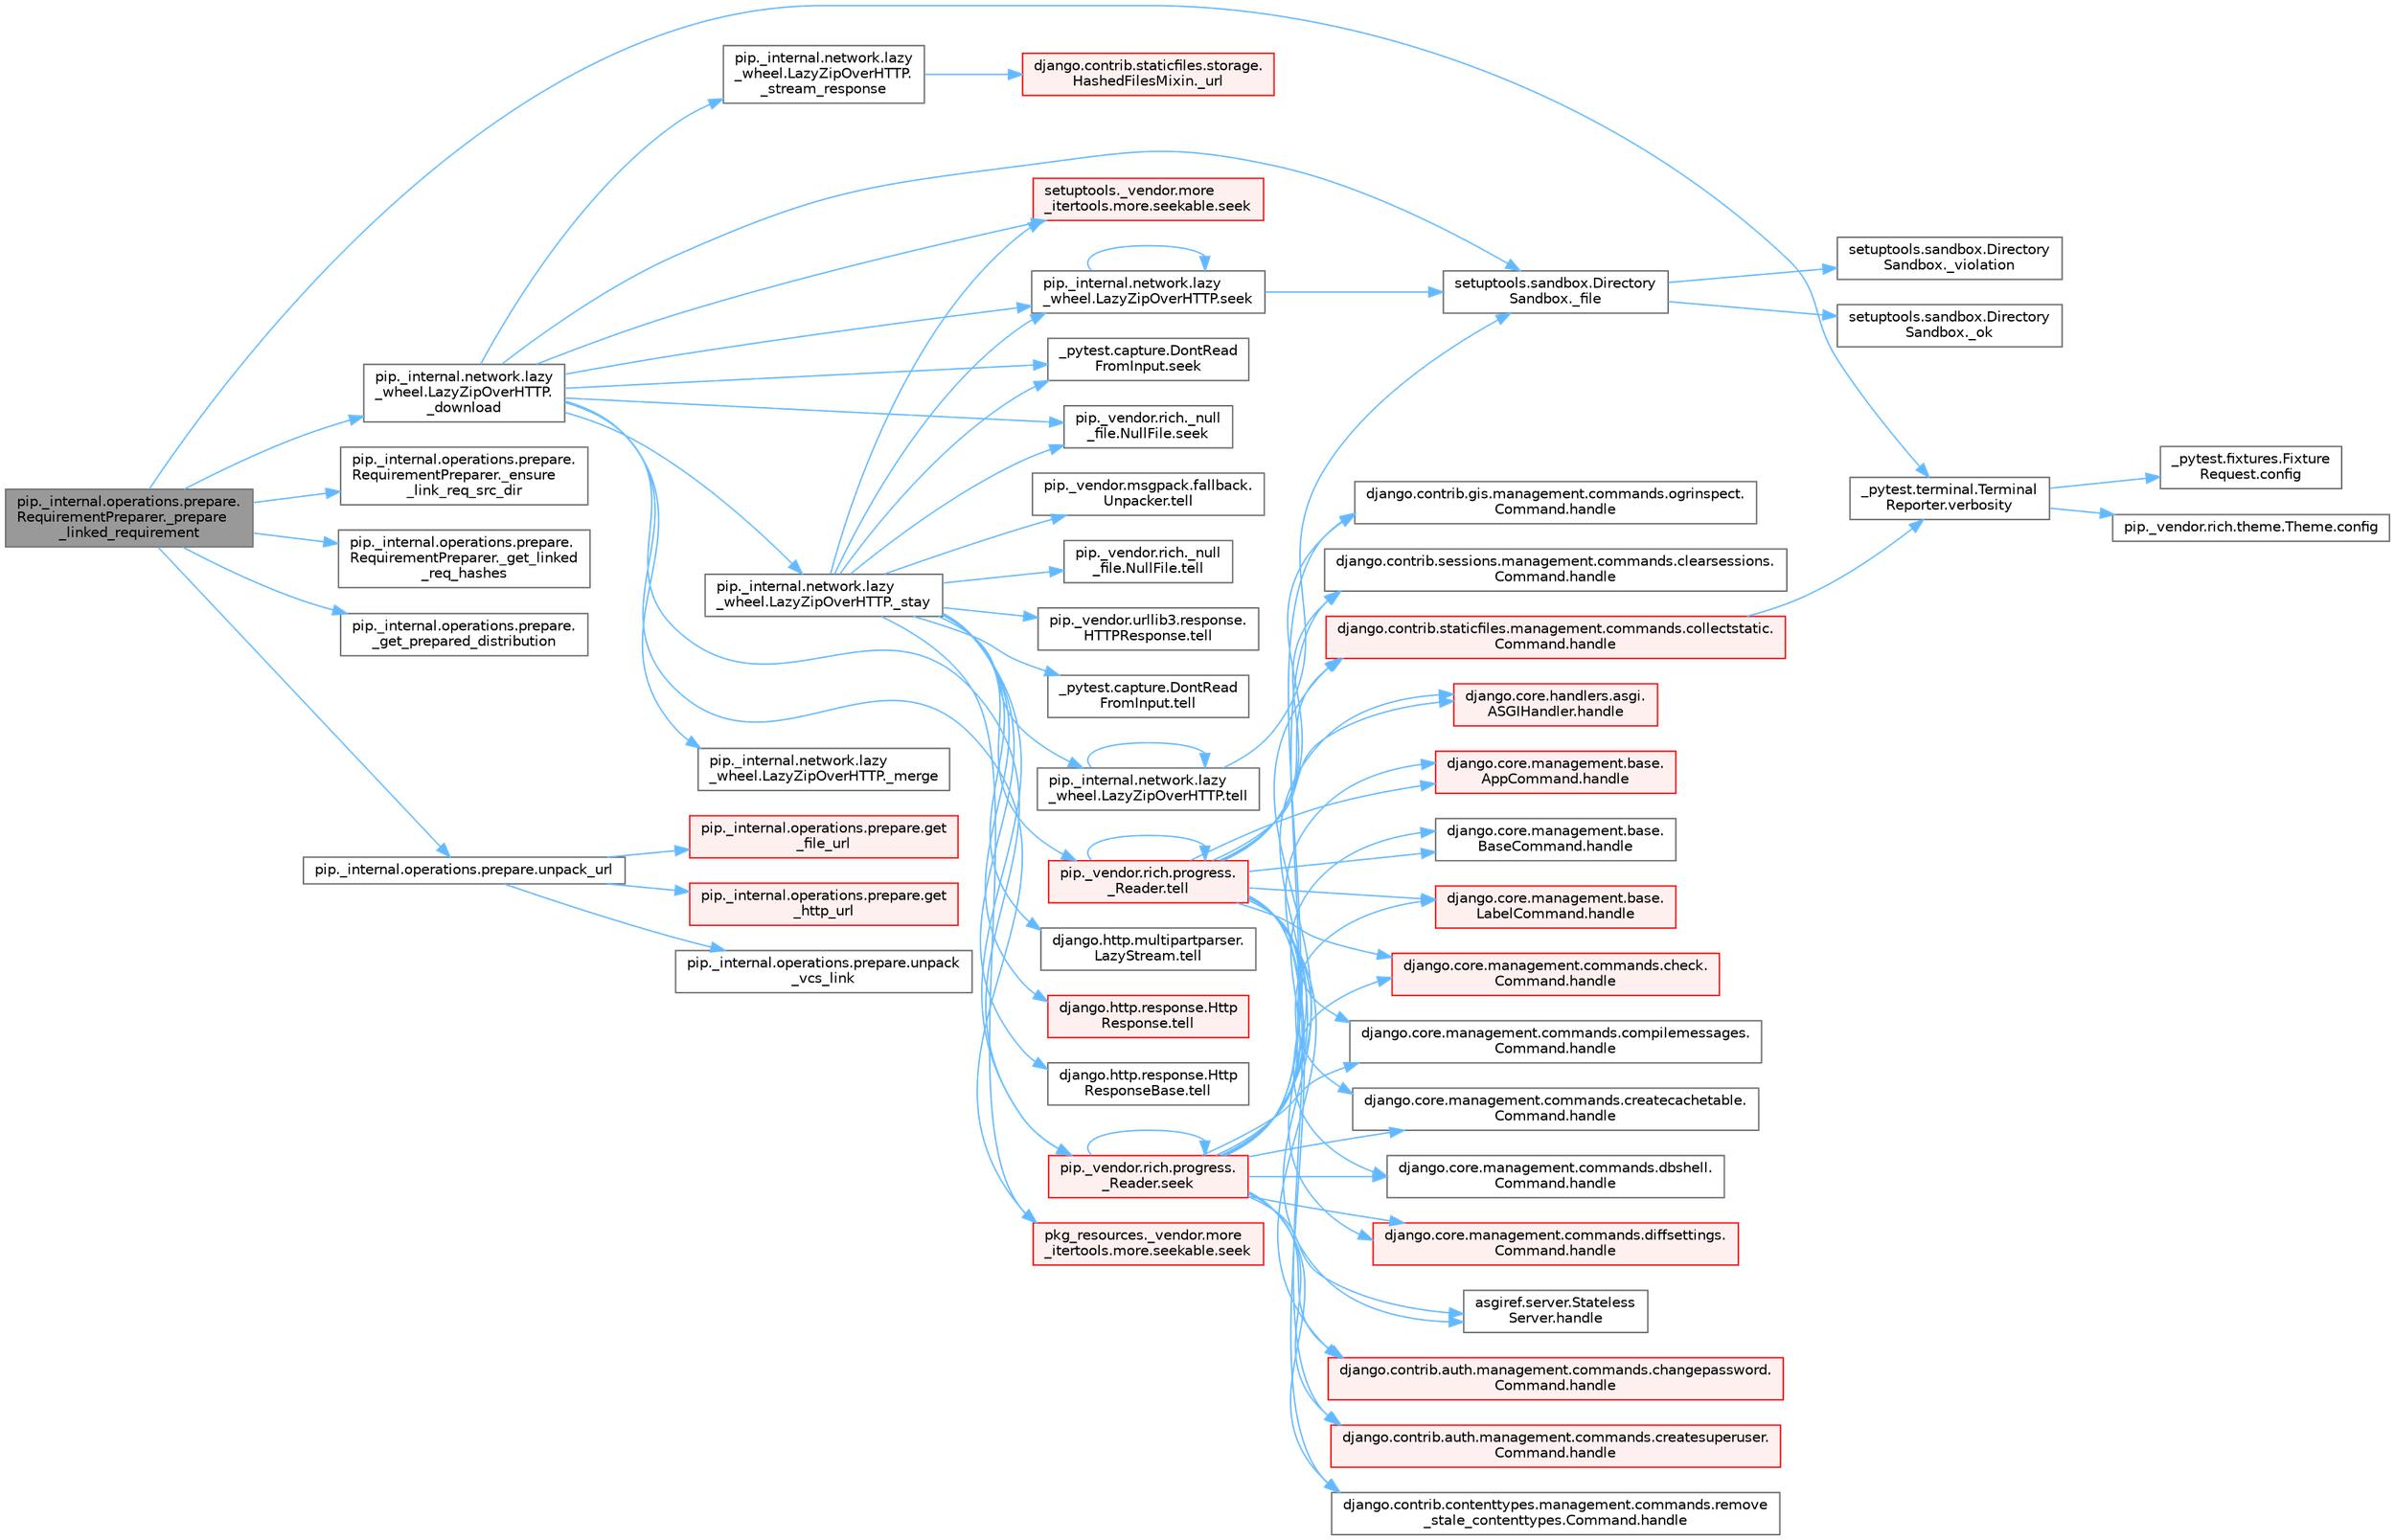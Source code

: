 digraph "pip._internal.operations.prepare.RequirementPreparer._prepare_linked_requirement"
{
 // LATEX_PDF_SIZE
  bgcolor="transparent";
  edge [fontname=Helvetica,fontsize=10,labelfontname=Helvetica,labelfontsize=10];
  node [fontname=Helvetica,fontsize=10,shape=box,height=0.2,width=0.4];
  rankdir="LR";
  Node1 [id="Node000001",label="pip._internal.operations.prepare.\lRequirementPreparer._prepare\l_linked_requirement",height=0.2,width=0.4,color="gray40", fillcolor="grey60", style="filled", fontcolor="black",tooltip=" "];
  Node1 -> Node2 [id="edge1_Node000001_Node000002",color="steelblue1",style="solid",tooltip=" "];
  Node2 [id="Node000002",label="pip._internal.network.lazy\l_wheel.LazyZipOverHTTP.\l_download",height=0.2,width=0.4,color="grey40", fillcolor="white", style="filled",URL="$classpip_1_1__internal_1_1network_1_1lazy__wheel_1_1_lazy_zip_over_h_t_t_p.html#ad2434541dbceb1d56f3982d08a80a3ad",tooltip=" "];
  Node2 -> Node3 [id="edge2_Node000002_Node000003",color="steelblue1",style="solid",tooltip=" "];
  Node3 [id="Node000003",label="setuptools.sandbox.Directory\lSandbox._file",height=0.2,width=0.4,color="grey40", fillcolor="white", style="filled",URL="$classsetuptools_1_1sandbox_1_1_directory_sandbox.html#acf799106ef73553cbfdf57cc16babd98",tooltip=" "];
  Node3 -> Node4 [id="edge3_Node000003_Node000004",color="steelblue1",style="solid",tooltip=" "];
  Node4 [id="Node000004",label="setuptools.sandbox.Directory\lSandbox._ok",height=0.2,width=0.4,color="grey40", fillcolor="white", style="filled",URL="$classsetuptools_1_1sandbox_1_1_directory_sandbox.html#abfdcff9b89e73dd53456f61f8e4faffe",tooltip=" "];
  Node3 -> Node5 [id="edge4_Node000003_Node000005",color="steelblue1",style="solid",tooltip=" "];
  Node5 [id="Node000005",label="setuptools.sandbox.Directory\lSandbox._violation",height=0.2,width=0.4,color="grey40", fillcolor="white", style="filled",URL="$classsetuptools_1_1sandbox_1_1_directory_sandbox.html#a8c89d3b8ec435167b115d5baa50e244f",tooltip=" "];
  Node2 -> Node6 [id="edge5_Node000002_Node000006",color="steelblue1",style="solid",tooltip=" "];
  Node6 [id="Node000006",label="pip._internal.network.lazy\l_wheel.LazyZipOverHTTP._merge",height=0.2,width=0.4,color="grey40", fillcolor="white", style="filled",URL="$classpip_1_1__internal_1_1network_1_1lazy__wheel_1_1_lazy_zip_over_h_t_t_p.html#a6288904450caaae6fc0886538c51aa45",tooltip=" "];
  Node2 -> Node7 [id="edge6_Node000002_Node000007",color="steelblue1",style="solid",tooltip=" "];
  Node7 [id="Node000007",label="pip._internal.network.lazy\l_wheel.LazyZipOverHTTP._stay",height=0.2,width=0.4,color="grey40", fillcolor="white", style="filled",URL="$classpip_1_1__internal_1_1network_1_1lazy__wheel_1_1_lazy_zip_over_h_t_t_p.html#a757f463c119369d7ac94764fa5d8b053",tooltip=" "];
  Node7 -> Node8 [id="edge7_Node000007_Node000008",color="steelblue1",style="solid",tooltip=" "];
  Node8 [id="Node000008",label="_pytest.capture.DontRead\lFromInput.seek",height=0.2,width=0.4,color="grey40", fillcolor="white", style="filled",URL="$class__pytest_1_1capture_1_1_dont_read_from_input.html#ad64c2c2ee226dfd47d613334303ea339",tooltip=" "];
  Node7 -> Node9 [id="edge8_Node000007_Node000009",color="steelblue1",style="solid",tooltip=" "];
  Node9 [id="Node000009",label="pip._internal.network.lazy\l_wheel.LazyZipOverHTTP.seek",height=0.2,width=0.4,color="grey40", fillcolor="white", style="filled",URL="$classpip_1_1__internal_1_1network_1_1lazy__wheel_1_1_lazy_zip_over_h_t_t_p.html#ada98bb65dd121f36ea9da51a44a9e22f",tooltip=" "];
  Node9 -> Node3 [id="edge9_Node000009_Node000003",color="steelblue1",style="solid",tooltip=" "];
  Node9 -> Node9 [id="edge10_Node000009_Node000009",color="steelblue1",style="solid",tooltip=" "];
  Node7 -> Node10 [id="edge11_Node000007_Node000010",color="steelblue1",style="solid",tooltip=" "];
  Node10 [id="Node000010",label="pip._vendor.rich._null\l_file.NullFile.seek",height=0.2,width=0.4,color="grey40", fillcolor="white", style="filled",URL="$classpip_1_1__vendor_1_1rich_1_1__null__file_1_1_null_file.html#aba95a7be77f8ed1d9abc7643996bf6b0",tooltip=" "];
  Node7 -> Node11 [id="edge12_Node000007_Node000011",color="steelblue1",style="solid",tooltip=" "];
  Node11 [id="Node000011",label="pip._vendor.rich.progress.\l_Reader.seek",height=0.2,width=0.4,color="red", fillcolor="#FFF0F0", style="filled",URL="$classpip_1_1__vendor_1_1rich_1_1progress_1_1___reader.html#a8577bcef22b050ec6d7b7cb2ce1b9053",tooltip=" "];
  Node11 -> Node12 [id="edge13_Node000011_Node000012",color="steelblue1",style="solid",tooltip=" "];
  Node12 [id="Node000012",label="asgiref.server.Stateless\lServer.handle",height=0.2,width=0.4,color="grey40", fillcolor="white", style="filled",URL="$classasgiref_1_1server_1_1_stateless_server.html#a35cf023938b43f40945fa4c4072ffbc1",tooltip=" "];
  Node11 -> Node13 [id="edge14_Node000011_Node000013",color="steelblue1",style="solid",tooltip=" "];
  Node13 [id="Node000013",label="django.contrib.auth.management.commands.changepassword.\lCommand.handle",height=0.2,width=0.4,color="red", fillcolor="#FFF0F0", style="filled",URL="$classdjango_1_1contrib_1_1auth_1_1management_1_1commands_1_1changepassword_1_1_command.html#a8967db67e9ba34055e8053ad062d9006",tooltip=" "];
  Node11 -> Node15 [id="edge15_Node000011_Node000015",color="steelblue1",style="solid",tooltip=" "];
  Node15 [id="Node000015",label="django.contrib.auth.management.commands.createsuperuser.\lCommand.handle",height=0.2,width=0.4,color="red", fillcolor="#FFF0F0", style="filled",URL="$classdjango_1_1contrib_1_1auth_1_1management_1_1commands_1_1createsuperuser_1_1_command.html#acc63f22a8181da25db0750a091470287",tooltip=" "];
  Node11 -> Node19 [id="edge16_Node000011_Node000019",color="steelblue1",style="solid",tooltip=" "];
  Node19 [id="Node000019",label="django.contrib.contenttypes.management.commands.remove\l_stale_contenttypes.Command.handle",height=0.2,width=0.4,color="grey40", fillcolor="white", style="filled",URL="$classdjango_1_1contrib_1_1contenttypes_1_1management_1_1commands_1_1remove__stale__contenttypes_1_1_command.html#a4877da71ed28ae791e138ba2fbf1dffe",tooltip=" "];
  Node11 -> Node20 [id="edge17_Node000011_Node000020",color="steelblue1",style="solid",tooltip=" "];
  Node20 [id="Node000020",label="django.contrib.gis.management.commands.ogrinspect.\lCommand.handle",height=0.2,width=0.4,color="grey40", fillcolor="white", style="filled",URL="$classdjango_1_1contrib_1_1gis_1_1management_1_1commands_1_1ogrinspect_1_1_command.html#ae6396324a38c7fcad96d9521034036b7",tooltip=" "];
  Node11 -> Node21 [id="edge18_Node000011_Node000021",color="steelblue1",style="solid",tooltip=" "];
  Node21 [id="Node000021",label="django.contrib.sessions.management.commands.clearsessions.\lCommand.handle",height=0.2,width=0.4,color="grey40", fillcolor="white", style="filled",URL="$classdjango_1_1contrib_1_1sessions_1_1management_1_1commands_1_1clearsessions_1_1_command.html#a729564a5d4b467fcc23bc0f9a4fa07c8",tooltip=" "];
  Node11 -> Node22 [id="edge19_Node000011_Node000022",color="steelblue1",style="solid",tooltip=" "];
  Node22 [id="Node000022",label="django.contrib.staticfiles.management.commands.collectstatic.\lCommand.handle",height=0.2,width=0.4,color="red", fillcolor="#FFF0F0", style="filled",URL="$classdjango_1_1contrib_1_1staticfiles_1_1management_1_1commands_1_1collectstatic_1_1_command.html#a77042fe151f5e5c26990bdd187c9f21e",tooltip=" "];
  Node22 -> Node1077 [id="edge20_Node000022_Node001077",color="steelblue1",style="solid",tooltip=" "];
  Node1077 [id="Node001077",label="_pytest.terminal.Terminal\lReporter.verbosity",height=0.2,width=0.4,color="grey40", fillcolor="white", style="filled",URL="$class__pytest_1_1terminal_1_1_terminal_reporter.html#a620047ffec9ba4f5cca84af25b3adbcf",tooltip=" "];
  Node1077 -> Node116 [id="edge21_Node001077_Node000116",color="steelblue1",style="solid",tooltip=" "];
  Node116 [id="Node000116",label="_pytest.fixtures.Fixture\lRequest.config",height=0.2,width=0.4,color="grey40", fillcolor="white", style="filled",URL="$class__pytest_1_1fixtures_1_1_fixture_request.html#a9ed7b83923283e6cc50ae1c56f68b36d",tooltip=" "];
  Node1077 -> Node117 [id="edge22_Node001077_Node000117",color="steelblue1",style="solid",tooltip=" "];
  Node117 [id="Node000117",label="pip._vendor.rich.theme.Theme.config",height=0.2,width=0.4,color="grey40", fillcolor="white", style="filled",URL="$classpip_1_1__vendor_1_1rich_1_1theme_1_1_theme.html#a66944133178df92a2cc2793b6053a2ea",tooltip=" "];
  Node11 -> Node716 [id="edge23_Node000011_Node000716",color="steelblue1",style="solid",tooltip=" "];
  Node716 [id="Node000716",label="django.core.handlers.asgi.\lASGIHandler.handle",height=0.2,width=0.4,color="red", fillcolor="#FFF0F0", style="filled",URL="$classdjango_1_1core_1_1handlers_1_1asgi_1_1_a_s_g_i_handler.html#ab8bd4217b27960d333b61f7311b7f8ee",tooltip=" "];
  Node11 -> Node726 [id="edge24_Node000011_Node000726",color="steelblue1",style="solid",tooltip=" "];
  Node726 [id="Node000726",label="django.core.management.base.\lAppCommand.handle",height=0.2,width=0.4,color="red", fillcolor="#FFF0F0", style="filled",URL="$classdjango_1_1core_1_1management_1_1base_1_1_app_command.html#ae9ba2e4e61b6a84c5937979789996637",tooltip=" "];
  Node11 -> Node729 [id="edge25_Node000011_Node000729",color="steelblue1",style="solid",tooltip=" "];
  Node729 [id="Node000729",label="django.core.management.base.\lBaseCommand.handle",height=0.2,width=0.4,color="grey40", fillcolor="white", style="filled",URL="$classdjango_1_1core_1_1management_1_1base_1_1_base_command.html#a52656ddf33d25f682f484c5d505a811d",tooltip=" "];
  Node11 -> Node730 [id="edge26_Node000011_Node000730",color="steelblue1",style="solid",tooltip=" "];
  Node730 [id="Node000730",label="django.core.management.base.\lLabelCommand.handle",height=0.2,width=0.4,color="red", fillcolor="#FFF0F0", style="filled",URL="$classdjango_1_1core_1_1management_1_1base_1_1_label_command.html#a5c44b4382ba6b7ead19c692f18811a09",tooltip=" "];
  Node11 -> Node733 [id="edge27_Node000011_Node000733",color="steelblue1",style="solid",tooltip=" "];
  Node733 [id="Node000733",label="django.core.management.commands.check.\lCommand.handle",height=0.2,width=0.4,color="red", fillcolor="#FFF0F0", style="filled",URL="$classdjango_1_1core_1_1management_1_1commands_1_1check_1_1_command.html#a4170f8ebcb94254dfffabf874e7c8a37",tooltip=" "];
  Node11 -> Node3099 [id="edge28_Node000011_Node003099",color="steelblue1",style="solid",tooltip=" "];
  Node3099 [id="Node003099",label="django.core.management.commands.compilemessages.\lCommand.handle",height=0.2,width=0.4,color="grey40", fillcolor="white", style="filled",URL="$classdjango_1_1core_1_1management_1_1commands_1_1compilemessages_1_1_command.html#a9567423b370d867833616c271a896ea4",tooltip=" "];
  Node11 -> Node3100 [id="edge29_Node000011_Node003100",color="steelblue1",style="solid",tooltip=" "];
  Node3100 [id="Node003100",label="django.core.management.commands.createcachetable.\lCommand.handle",height=0.2,width=0.4,color="grey40", fillcolor="white", style="filled",URL="$classdjango_1_1core_1_1management_1_1commands_1_1createcachetable_1_1_command.html#ac8cec4d5951f73d3fbebaa3c1ed5d018",tooltip=" "];
  Node11 -> Node3101 [id="edge30_Node000011_Node003101",color="steelblue1",style="solid",tooltip=" "];
  Node3101 [id="Node003101",label="django.core.management.commands.dbshell.\lCommand.handle",height=0.2,width=0.4,color="grey40", fillcolor="white", style="filled",URL="$classdjango_1_1core_1_1management_1_1commands_1_1dbshell_1_1_command.html#a91779bec0f76dbee6a02931805fd27cc",tooltip=" "];
  Node11 -> Node3102 [id="edge31_Node000011_Node003102",color="steelblue1",style="solid",tooltip=" "];
  Node3102 [id="Node003102",label="django.core.management.commands.diffsettings.\lCommand.handle",height=0.2,width=0.4,color="red", fillcolor="#FFF0F0", style="filled",URL="$classdjango_1_1core_1_1management_1_1commands_1_1diffsettings_1_1_command.html#aee3bf2e90e75bf3e5764ab1803632a9a",tooltip=" "];
  Node11 -> Node11 [id="edge32_Node000011_Node000011",color="steelblue1",style="solid",tooltip=" "];
  Node7 -> Node260 [id="edge33_Node000007_Node000260",color="steelblue1",style="solid",tooltip=" "];
  Node260 [id="Node000260",label="pkg_resources._vendor.more\l_itertools.more.seekable.seek",height=0.2,width=0.4,color="red", fillcolor="#FFF0F0", style="filled",URL="$classpkg__resources_1_1__vendor_1_1more__itertools_1_1more_1_1seekable.html#a43fb97405b207943d88386dbde476ab8",tooltip=" "];
  Node7 -> Node263 [id="edge34_Node000007_Node000263",color="steelblue1",style="solid",tooltip=" "];
  Node263 [id="Node000263",label="setuptools._vendor.more\l_itertools.more.seekable.seek",height=0.2,width=0.4,color="red", fillcolor="#FFF0F0", style="filled",URL="$classsetuptools_1_1__vendor_1_1more__itertools_1_1more_1_1seekable.html#a0b97c973a001206b613aceec779eae34",tooltip=" "];
  Node7 -> Node4295 [id="edge35_Node000007_Node004295",color="steelblue1",style="solid",tooltip=" "];
  Node4295 [id="Node004295",label="_pytest.capture.DontRead\lFromInput.tell",height=0.2,width=0.4,color="grey40", fillcolor="white", style="filled",URL="$class__pytest_1_1capture_1_1_dont_read_from_input.html#aa7b2de0d7851f2763c05f4f00099eef0",tooltip=" "];
  Node7 -> Node4296 [id="edge36_Node000007_Node004296",color="steelblue1",style="solid",tooltip=" "];
  Node4296 [id="Node004296",label="django.http.multipartparser.\lLazyStream.tell",height=0.2,width=0.4,color="grey40", fillcolor="white", style="filled",URL="$classdjango_1_1http_1_1multipartparser_1_1_lazy_stream.html#a041c0b87d9478cc8f8d6d9782e8ca314",tooltip=" "];
  Node7 -> Node4297 [id="edge37_Node000007_Node004297",color="steelblue1",style="solid",tooltip=" "];
  Node4297 [id="Node004297",label="django.http.response.Http\lResponse.tell",height=0.2,width=0.4,color="red", fillcolor="#FFF0F0", style="filled",URL="$classdjango_1_1http_1_1response_1_1_http_response.html#a3ebb80b8c6b34a25d50f6fe713c8a050",tooltip=" "];
  Node7 -> Node4298 [id="edge38_Node000007_Node004298",color="steelblue1",style="solid",tooltip=" "];
  Node4298 [id="Node004298",label="django.http.response.Http\lResponseBase.tell",height=0.2,width=0.4,color="grey40", fillcolor="white", style="filled",URL="$classdjango_1_1http_1_1response_1_1_http_response_base.html#a7ccc0b9bde9506f5fd208f1af298d399",tooltip=" "];
  Node7 -> Node4299 [id="edge39_Node000007_Node004299",color="steelblue1",style="solid",tooltip=" "];
  Node4299 [id="Node004299",label="pip._internal.network.lazy\l_wheel.LazyZipOverHTTP.tell",height=0.2,width=0.4,color="grey40", fillcolor="white", style="filled",URL="$classpip_1_1__internal_1_1network_1_1lazy__wheel_1_1_lazy_zip_over_h_t_t_p.html#a14b809a6fc259fe59f16bb978c9efda0",tooltip=" "];
  Node4299 -> Node3 [id="edge40_Node004299_Node000003",color="steelblue1",style="solid",tooltip=" "];
  Node4299 -> Node4299 [id="edge41_Node004299_Node004299",color="steelblue1",style="solid",tooltip=" "];
  Node7 -> Node4300 [id="edge42_Node000007_Node004300",color="steelblue1",style="solid",tooltip=" "];
  Node4300 [id="Node004300",label="pip._vendor.msgpack.fallback.\lUnpacker.tell",height=0.2,width=0.4,color="grey40", fillcolor="white", style="filled",URL="$classpip_1_1__vendor_1_1msgpack_1_1fallback_1_1_unpacker.html#ac3aae11ddcd9737659bace1d5991fc60",tooltip=" "];
  Node7 -> Node4301 [id="edge43_Node000007_Node004301",color="steelblue1",style="solid",tooltip=" "];
  Node4301 [id="Node004301",label="pip._vendor.rich._null\l_file.NullFile.tell",height=0.2,width=0.4,color="grey40", fillcolor="white", style="filled",URL="$classpip_1_1__vendor_1_1rich_1_1__null__file_1_1_null_file.html#aa2f738f1ef99100860a7be077642bd78",tooltip=" "];
  Node7 -> Node4302 [id="edge44_Node000007_Node004302",color="steelblue1",style="solid",tooltip=" "];
  Node4302 [id="Node004302",label="pip._vendor.rich.progress.\l_Reader.tell",height=0.2,width=0.4,color="red", fillcolor="#FFF0F0", style="filled",URL="$classpip_1_1__vendor_1_1rich_1_1progress_1_1___reader.html#a4ec4039f47700772d40242efb68da47e",tooltip=" "];
  Node4302 -> Node12 [id="edge45_Node004302_Node000012",color="steelblue1",style="solid",tooltip=" "];
  Node4302 -> Node13 [id="edge46_Node004302_Node000013",color="steelblue1",style="solid",tooltip=" "];
  Node4302 -> Node15 [id="edge47_Node004302_Node000015",color="steelblue1",style="solid",tooltip=" "];
  Node4302 -> Node19 [id="edge48_Node004302_Node000019",color="steelblue1",style="solid",tooltip=" "];
  Node4302 -> Node20 [id="edge49_Node004302_Node000020",color="steelblue1",style="solid",tooltip=" "];
  Node4302 -> Node21 [id="edge50_Node004302_Node000021",color="steelblue1",style="solid",tooltip=" "];
  Node4302 -> Node22 [id="edge51_Node004302_Node000022",color="steelblue1",style="solid",tooltip=" "];
  Node4302 -> Node716 [id="edge52_Node004302_Node000716",color="steelblue1",style="solid",tooltip=" "];
  Node4302 -> Node726 [id="edge53_Node004302_Node000726",color="steelblue1",style="solid",tooltip=" "];
  Node4302 -> Node729 [id="edge54_Node004302_Node000729",color="steelblue1",style="solid",tooltip=" "];
  Node4302 -> Node730 [id="edge55_Node004302_Node000730",color="steelblue1",style="solid",tooltip=" "];
  Node4302 -> Node733 [id="edge56_Node004302_Node000733",color="steelblue1",style="solid",tooltip=" "];
  Node4302 -> Node3099 [id="edge57_Node004302_Node003099",color="steelblue1",style="solid",tooltip=" "];
  Node4302 -> Node3100 [id="edge58_Node004302_Node003100",color="steelblue1",style="solid",tooltip=" "];
  Node4302 -> Node3101 [id="edge59_Node004302_Node003101",color="steelblue1",style="solid",tooltip=" "];
  Node4302 -> Node3102 [id="edge60_Node004302_Node003102",color="steelblue1",style="solid",tooltip=" "];
  Node4302 -> Node4302 [id="edge61_Node004302_Node004302",color="steelblue1",style="solid",tooltip=" "];
  Node7 -> Node4303 [id="edge62_Node000007_Node004303",color="steelblue1",style="solid",tooltip=" "];
  Node4303 [id="Node004303",label="pip._vendor.urllib3.response.\lHTTPResponse.tell",height=0.2,width=0.4,color="grey40", fillcolor="white", style="filled",URL="$classpip_1_1__vendor_1_1urllib3_1_1response_1_1_h_t_t_p_response.html#a364cafc5e7b9838c122887df2aba1d80",tooltip=" "];
  Node2 -> Node4525 [id="edge63_Node000002_Node004525",color="steelblue1",style="solid",tooltip=" "];
  Node4525 [id="Node004525",label="pip._internal.network.lazy\l_wheel.LazyZipOverHTTP.\l_stream_response",height=0.2,width=0.4,color="grey40", fillcolor="white", style="filled",URL="$classpip_1_1__internal_1_1network_1_1lazy__wheel_1_1_lazy_zip_over_h_t_t_p.html#a0219c4671a1527dbd42f4011238984ac",tooltip=" "];
  Node4525 -> Node2112 [id="edge64_Node004525_Node002112",color="steelblue1",style="solid",tooltip=" "];
  Node2112 [id="Node002112",label="django.contrib.staticfiles.storage.\lHashedFilesMixin._url",height=0.2,width=0.4,color="red", fillcolor="#FFF0F0", style="filled",URL="$classdjango_1_1contrib_1_1staticfiles_1_1storage_1_1_hashed_files_mixin.html#a998d69b32b054ac5726f5036e7dfbdf3",tooltip=" "];
  Node2 -> Node8 [id="edge65_Node000002_Node000008",color="steelblue1",style="solid",tooltip=" "];
  Node2 -> Node9 [id="edge66_Node000002_Node000009",color="steelblue1",style="solid",tooltip=" "];
  Node2 -> Node10 [id="edge67_Node000002_Node000010",color="steelblue1",style="solid",tooltip=" "];
  Node2 -> Node11 [id="edge68_Node000002_Node000011",color="steelblue1",style="solid",tooltip=" "];
  Node2 -> Node260 [id="edge69_Node000002_Node000260",color="steelblue1",style="solid",tooltip=" "];
  Node2 -> Node263 [id="edge70_Node000002_Node000263",color="steelblue1",style="solid",tooltip=" "];
  Node1 -> Node4526 [id="edge71_Node000001_Node004526",color="steelblue1",style="solid",tooltip=" "];
  Node4526 [id="Node004526",label="pip._internal.operations.prepare.\lRequirementPreparer._ensure\l_link_req_src_dir",height=0.2,width=0.4,color="grey40", fillcolor="white", style="filled",URL="$classpip_1_1__internal_1_1operations_1_1prepare_1_1_requirement_preparer.html#a6d72e1cd24da2d52939621d57d1a8d37",tooltip=" "];
  Node1 -> Node4527 [id="edge72_Node000001_Node004527",color="steelblue1",style="solid",tooltip=" "];
  Node4527 [id="Node004527",label="pip._internal.operations.prepare.\lRequirementPreparer._get_linked\l_req_hashes",height=0.2,width=0.4,color="grey40", fillcolor="white", style="filled",URL="$classpip_1_1__internal_1_1operations_1_1prepare_1_1_requirement_preparer.html#a9389cda774f9a4ba3cf6f2221f72168f",tooltip=" "];
  Node1 -> Node4528 [id="edge73_Node000001_Node004528",color="steelblue1",style="solid",tooltip=" "];
  Node4528 [id="Node004528",label="pip._internal.operations.prepare.\l_get_prepared_distribution",height=0.2,width=0.4,color="grey40", fillcolor="white", style="filled",URL="$namespacepip_1_1__internal_1_1operations_1_1prepare.html#acd7b7e54a45dcc70587e659d8cb9954f",tooltip=" "];
  Node1 -> Node4529 [id="edge74_Node000001_Node004529",color="steelblue1",style="solid",tooltip=" "];
  Node4529 [id="Node004529",label="pip._internal.operations.prepare.unpack_url",height=0.2,width=0.4,color="grey40", fillcolor="white", style="filled",URL="$namespacepip_1_1__internal_1_1operations_1_1prepare.html#a7955a8db1f1b373859a4e11a3c299928",tooltip=" "];
  Node4529 -> Node4530 [id="edge75_Node004529_Node004530",color="steelblue1",style="solid",tooltip=" "];
  Node4530 [id="Node004530",label="pip._internal.operations.prepare.get\l_file_url",height=0.2,width=0.4,color="red", fillcolor="#FFF0F0", style="filled",URL="$namespacepip_1_1__internal_1_1operations_1_1prepare.html#a5d8b867a97668a3e949154707976440d",tooltip=" "];
  Node4529 -> Node4532 [id="edge76_Node004529_Node004532",color="steelblue1",style="solid",tooltip=" "];
  Node4532 [id="Node004532",label="pip._internal.operations.prepare.get\l_http_url",height=0.2,width=0.4,color="red", fillcolor="#FFF0F0", style="filled",URL="$namespacepip_1_1__internal_1_1operations_1_1prepare.html#a70b566fd1a3613122bf33ae602099834",tooltip=" "];
  Node4529 -> Node4533 [id="edge77_Node004529_Node004533",color="steelblue1",style="solid",tooltip=" "];
  Node4533 [id="Node004533",label="pip._internal.operations.prepare.unpack\l_vcs_link",height=0.2,width=0.4,color="grey40", fillcolor="white", style="filled",URL="$namespacepip_1_1__internal_1_1operations_1_1prepare.html#abdb2579b05c698f70b8e636ba0712c22",tooltip=" "];
  Node1 -> Node1077 [id="edge78_Node000001_Node001077",color="steelblue1",style="solid",tooltip=" "];
}
